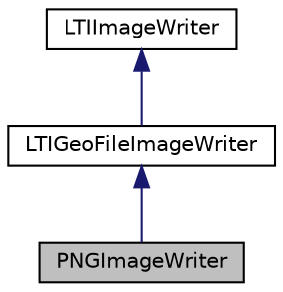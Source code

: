 digraph "PNGImageWriter"
{
  bgcolor="transparent";
  edge [fontname="Helvetica",fontsize="10",labelfontname="Helvetica",labelfontsize="10"];
  node [fontname="Helvetica",fontsize="10",shape=record];
  Node1 [label="PNGImageWriter",height=0.2,width=0.4,color="black", fillcolor="grey75", style="filled" fontcolor="black"];
  Node2 -> Node1 [dir="back",color="midnightblue",fontsize="10",style="solid",fontname="Helvetica"];
  Node2 [label="LTIGeoFileImageWriter",height=0.2,width=0.4,color="black",URL="$a00046.html",tooltip="class for writing geographic images to files or streams "];
  Node3 -> Node2 [dir="back",color="midnightblue",fontsize="10",style="solid",fontname="Helvetica"];
  Node3 [label="LTIImageWriter",height=0.2,width=0.4,color="black",URL="$a00057.html",tooltip="abstract class for implementing an image writer "];
}
